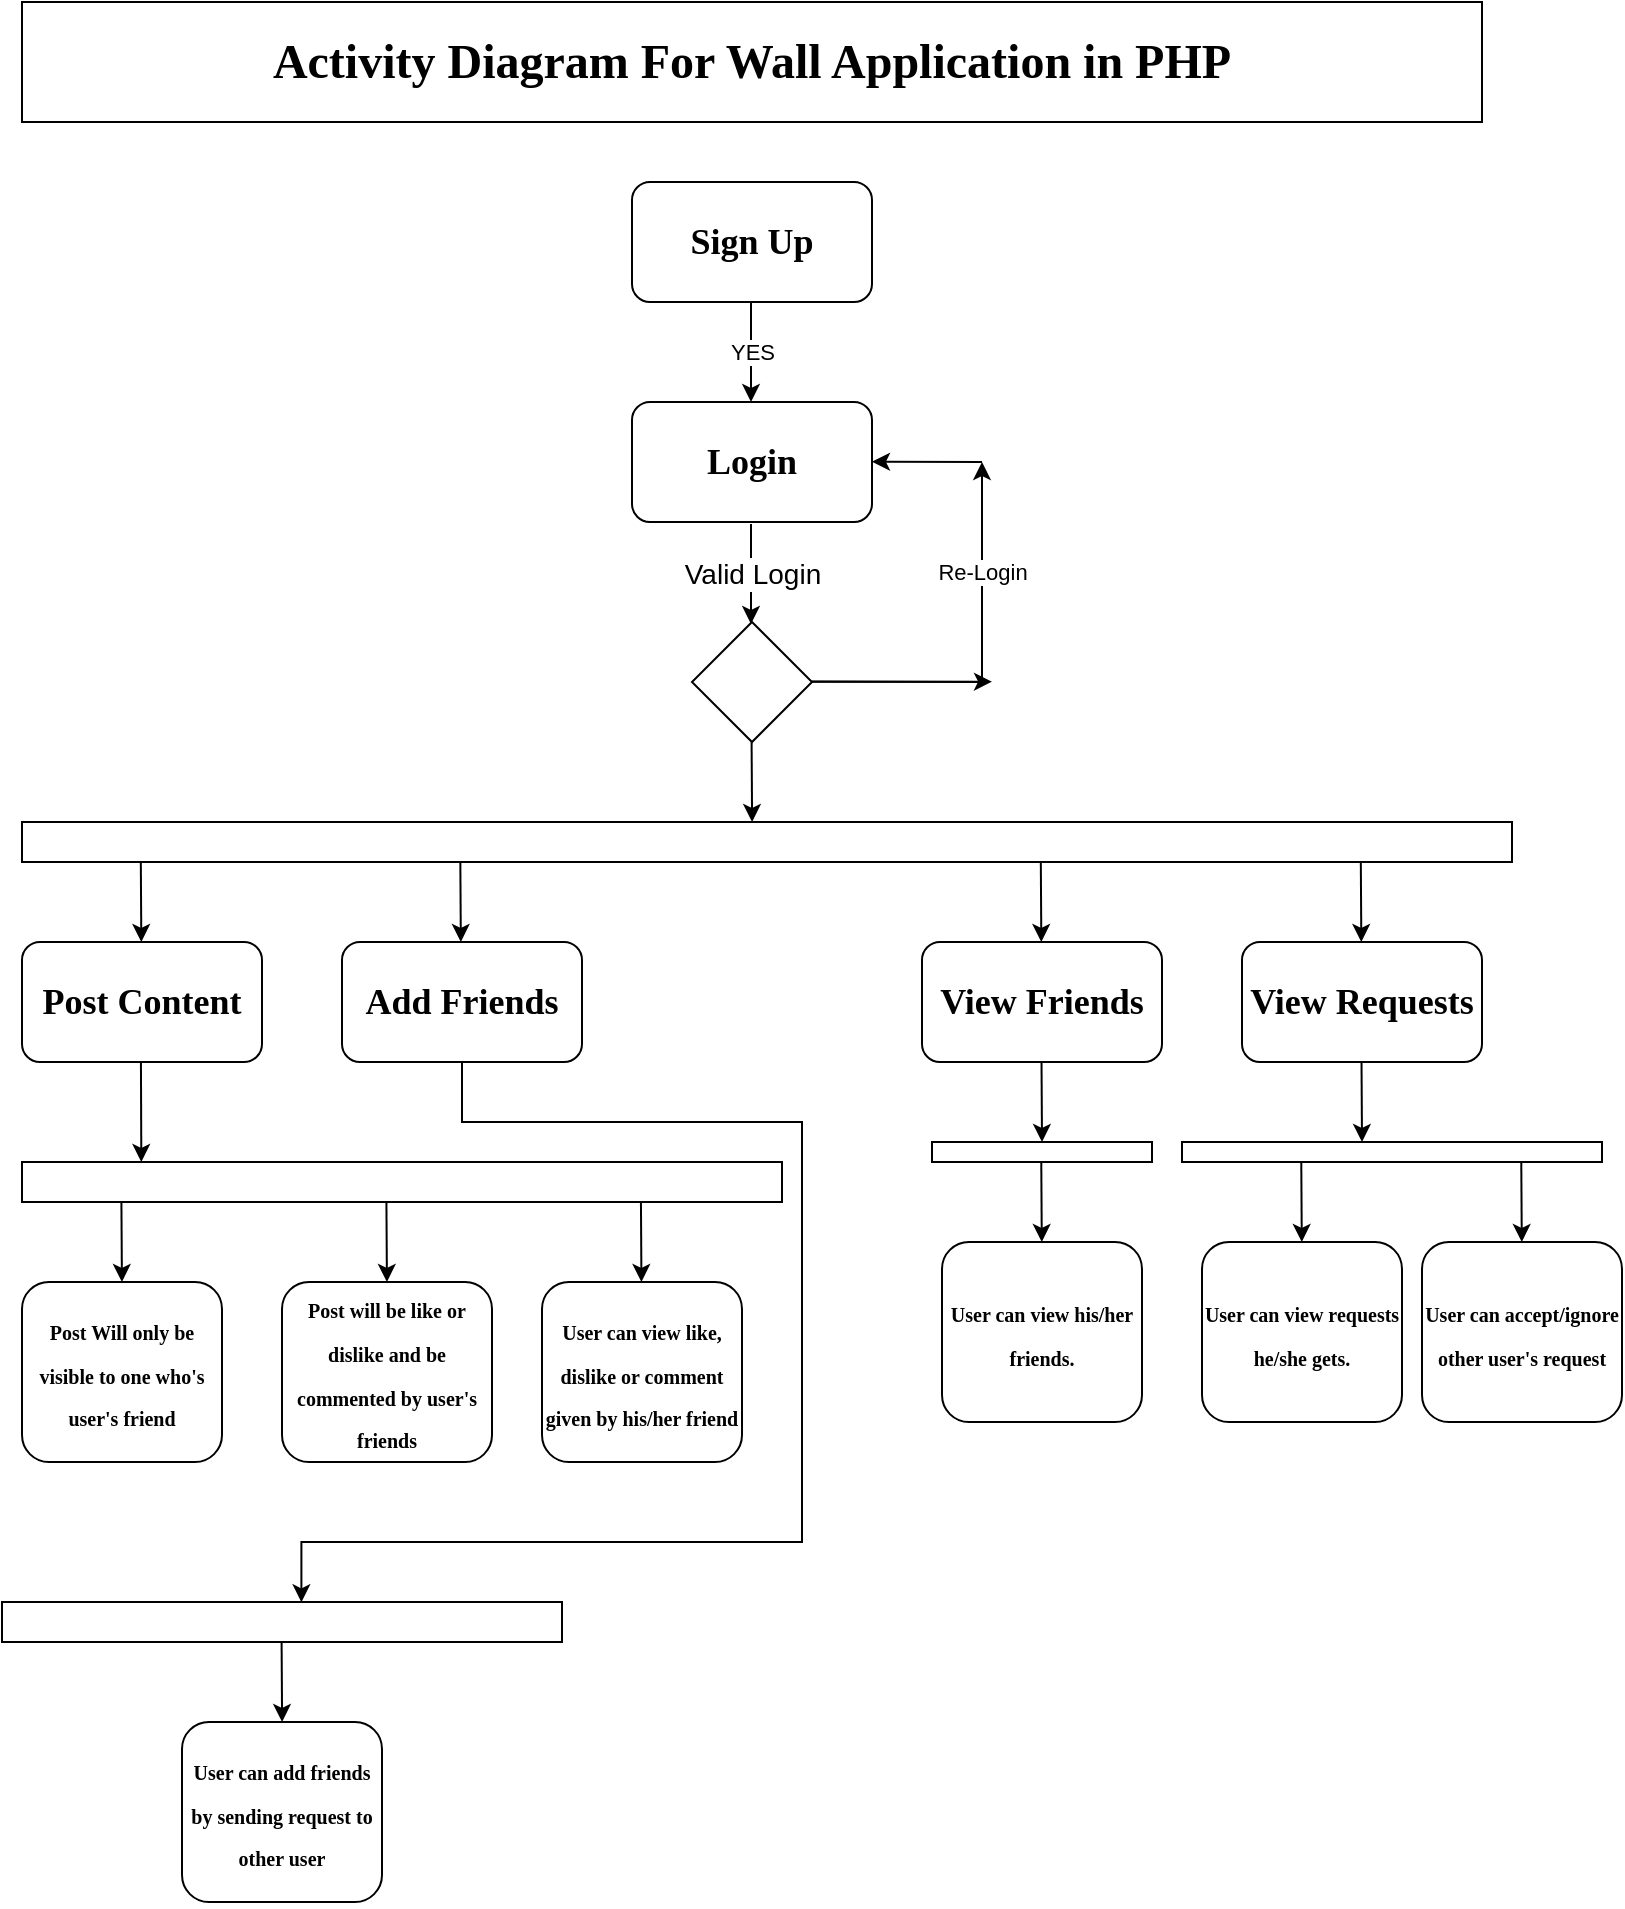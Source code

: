 <mxfile version="12.4.3" type="device" pages="1"><diagram id="sy_Wd-41YJiZ5HhlwS2E" name="Page-1"><mxGraphModel dx="823" dy="725" grid="1" gridSize="10" guides="1" tooltips="1" connect="1" arrows="1" fold="1" page="1" pageScale="1" pageWidth="850" pageHeight="1100" math="0" shadow="0"><root><mxCell id="0"/><mxCell id="1" parent="0"/><mxCell id="SsPJp1oByezXzvw3qJsw-1" value="&lt;h2&gt;&lt;font face=&quot;Verdana&quot;&gt;Sign Up&lt;/font&gt;&lt;/h2&gt;" style="rounded=1;whiteSpace=wrap;html=1;" vertex="1" parent="1"><mxGeometry x="335" y="100" width="120" height="60" as="geometry"/></mxCell><mxCell id="SsPJp1oByezXzvw3qJsw-2" value="&lt;h2&gt;&lt;font face=&quot;Verdana&quot; style=&quot;font-size: 24px&quot;&gt;Activity Diagram For Wall Application in PHP&lt;/font&gt;&lt;/h2&gt;" style="rounded=0;whiteSpace=wrap;html=1;" vertex="1" parent="1"><mxGeometry x="30" y="10" width="730" height="60" as="geometry"/></mxCell><mxCell id="SsPJp1oByezXzvw3qJsw-3" value="YES" style="endArrow=classic;html=1;" edge="1" parent="1"><mxGeometry width="50" height="50" relative="1" as="geometry"><mxPoint x="394.5" y="160" as="sourcePoint"/><mxPoint x="394.5" y="210" as="targetPoint"/></mxGeometry></mxCell><mxCell id="SsPJp1oByezXzvw3qJsw-7" value="&lt;h2&gt;&lt;font face=&quot;Verdana&quot;&gt;Login&lt;/font&gt;&lt;/h2&gt;" style="rounded=1;whiteSpace=wrap;html=1;" vertex="1" parent="1"><mxGeometry x="335" y="210" width="120" height="60" as="geometry"/></mxCell><mxCell id="SsPJp1oByezXzvw3qJsw-8" value="&lt;font style=&quot;font-size: 14px&quot;&gt;Valid Login&lt;/font&gt;" style="endArrow=classic;html=1;" edge="1" parent="1"><mxGeometry width="50" height="50" relative="1" as="geometry"><mxPoint x="394.5" y="271" as="sourcePoint"/><mxPoint x="394.5" y="321" as="targetPoint"/></mxGeometry></mxCell><mxCell id="SsPJp1oByezXzvw3qJsw-12" value="" style="rounded=0;whiteSpace=wrap;html=1;" vertex="1" parent="1"><mxGeometry x="30" y="420" width="745" height="20" as="geometry"/></mxCell><mxCell id="SsPJp1oByezXzvw3qJsw-13" value="" style="rhombus;whiteSpace=wrap;html=1;" vertex="1" parent="1"><mxGeometry x="365" y="320" width="60" height="60" as="geometry"/></mxCell><mxCell id="SsPJp1oByezXzvw3qJsw-14" value="" style="endArrow=none;html=1;" edge="1" parent="1"><mxGeometry width="50" height="50" relative="1" as="geometry"><mxPoint x="425" y="349.75" as="sourcePoint"/><mxPoint x="510" y="350" as="targetPoint"/></mxGeometry></mxCell><mxCell id="SsPJp1oByezXzvw3qJsw-19" value="" style="endArrow=classic;html=1;entryX=0.49;entryY=0;entryDx=0;entryDy=0;entryPerimeter=0;" edge="1" parent="1" target="SsPJp1oByezXzvw3qJsw-12"><mxGeometry width="50" height="50" relative="1" as="geometry"><mxPoint x="394.8" y="380" as="sourcePoint"/><mxPoint x="395" y="410" as="targetPoint"/></mxGeometry></mxCell><mxCell id="SsPJp1oByezXzvw3qJsw-23" value="" style="endArrow=classic;html=1;entryX=0.49;entryY=0;entryDx=0;entryDy=0;entryPerimeter=0;" edge="1" parent="1"><mxGeometry width="50" height="50" relative="1" as="geometry"><mxPoint x="699.41" y="440" as="sourcePoint"/><mxPoint x="699.66" y="480" as="targetPoint"/></mxGeometry></mxCell><mxCell id="SsPJp1oByezXzvw3qJsw-24" value="" style="endArrow=classic;html=1;entryX=0.49;entryY=0;entryDx=0;entryDy=0;entryPerimeter=0;" edge="1" parent="1"><mxGeometry width="50" height="50" relative="1" as="geometry"><mxPoint x="89.41" y="440" as="sourcePoint"/><mxPoint x="89.66" y="480" as="targetPoint"/></mxGeometry></mxCell><mxCell id="SsPJp1oByezXzvw3qJsw-25" value="" style="endArrow=classic;html=1;entryX=0.49;entryY=0;entryDx=0;entryDy=0;entryPerimeter=0;" edge="1" parent="1"><mxGeometry width="50" height="50" relative="1" as="geometry"><mxPoint x="539.41" y="440" as="sourcePoint"/><mxPoint x="539.66" y="480" as="targetPoint"/></mxGeometry></mxCell><mxCell id="SsPJp1oByezXzvw3qJsw-31" value="&lt;h2&gt;&lt;font face=&quot;Verdana&quot;&gt;View Requests&lt;/font&gt;&lt;/h2&gt;" style="rounded=1;whiteSpace=wrap;html=1;" vertex="1" parent="1"><mxGeometry x="640" y="480" width="120" height="60" as="geometry"/></mxCell><mxCell id="SsPJp1oByezXzvw3qJsw-32" value="&lt;h2&gt;&lt;font face=&quot;Verdana&quot;&gt;Post Content&lt;/font&gt;&lt;/h2&gt;" style="rounded=1;whiteSpace=wrap;html=1;" vertex="1" parent="1"><mxGeometry x="30" y="480" width="120" height="60" as="geometry"/></mxCell><mxCell id="SsPJp1oByezXzvw3qJsw-34" value="&lt;h2&gt;&lt;font face=&quot;Verdana&quot;&gt;View Friends&lt;/font&gt;&lt;/h2&gt;" style="rounded=1;whiteSpace=wrap;html=1;" vertex="1" parent="1"><mxGeometry x="480" y="480" width="120" height="60" as="geometry"/></mxCell><mxCell id="SsPJp1oByezXzvw3qJsw-35" value="" style="endArrow=classic;html=1;" edge="1" parent="1"><mxGeometry width="50" height="50" relative="1" as="geometry"><mxPoint x="425" y="349.83" as="sourcePoint"/><mxPoint x="515" y="349.83" as="targetPoint"/></mxGeometry></mxCell><mxCell id="SsPJp1oByezXzvw3qJsw-38" value="Re-Login" style="endArrow=classic;html=1;" edge="1" parent="1"><mxGeometry width="50" height="50" relative="1" as="geometry"><mxPoint x="510" y="350.0" as="sourcePoint"/><mxPoint x="510" y="240" as="targetPoint"/></mxGeometry></mxCell><mxCell id="SsPJp1oByezXzvw3qJsw-40" value="" style="endArrow=classic;html=1;" edge="1" parent="1"><mxGeometry width="50" height="50" relative="1" as="geometry"><mxPoint x="510" y="240" as="sourcePoint"/><mxPoint x="455" y="239.86" as="targetPoint"/></mxGeometry></mxCell><mxCell id="SsPJp1oByezXzvw3qJsw-41" value="" style="endArrow=classic;html=1;entryX=0.49;entryY=0;entryDx=0;entryDy=0;entryPerimeter=0;" edge="1" parent="1"><mxGeometry width="50" height="50" relative="1" as="geometry"><mxPoint x="249.17" y="440" as="sourcePoint"/><mxPoint x="249.42" y="480" as="targetPoint"/></mxGeometry></mxCell><mxCell id="SsPJp1oByezXzvw3qJsw-42" value="&lt;h2&gt;&lt;font face=&quot;Verdana&quot;&gt;Add Friends&lt;/font&gt;&lt;/h2&gt;" style="rounded=1;whiteSpace=wrap;html=1;" vertex="1" parent="1"><mxGeometry x="190" y="480" width="120" height="60" as="geometry"/></mxCell><mxCell id="SsPJp1oByezXzvw3qJsw-44" value="" style="endArrow=classic;html=1;entryX=0.49;entryY=0;entryDx=0;entryDy=0;entryPerimeter=0;" edge="1" parent="1"><mxGeometry width="50" height="50" relative="1" as="geometry"><mxPoint x="79.71" y="610" as="sourcePoint"/><mxPoint x="79.96" y="650" as="targetPoint"/></mxGeometry></mxCell><mxCell id="SsPJp1oByezXzvw3qJsw-45" value="&lt;h2&gt;&lt;font face=&quot;Verdana&quot; style=&quot;font-size: 10px&quot;&gt;Post Will only be visible to one who's user's friend&lt;/font&gt;&lt;/h2&gt;" style="rounded=1;whiteSpace=wrap;html=1;" vertex="1" parent="1"><mxGeometry x="30" y="650" width="100" height="90" as="geometry"/></mxCell><mxCell id="SsPJp1oByezXzvw3qJsw-46" value="" style="rounded=0;whiteSpace=wrap;html=1;" vertex="1" parent="1"><mxGeometry x="30" y="590" width="380" height="20" as="geometry"/></mxCell><mxCell id="SsPJp1oByezXzvw3qJsw-49" value="&lt;h2&gt;&lt;font face=&quot;Verdana&quot; style=&quot;font-size: 10px&quot;&gt;Post will be like or dislike and be commented by user's friends&lt;/font&gt;&lt;/h2&gt;" style="rounded=1;whiteSpace=wrap;html=1;" vertex="1" parent="1"><mxGeometry x="160" y="650" width="105" height="90" as="geometry"/></mxCell><mxCell id="SsPJp1oByezXzvw3qJsw-50" value="" style="endArrow=classic;html=1;entryX=0.49;entryY=0;entryDx=0;entryDy=0;entryPerimeter=0;" edge="1" parent="1"><mxGeometry width="50" height="50" relative="1" as="geometry"><mxPoint x="212.21" y="610" as="sourcePoint"/><mxPoint x="212.46" y="650" as="targetPoint"/></mxGeometry></mxCell><mxCell id="SsPJp1oByezXzvw3qJsw-52" value="&lt;h2&gt;&lt;font face=&quot;Verdana&quot; style=&quot;font-size: 10px&quot;&gt;User can view like, dislike or comment given by his/her friend&lt;/font&gt;&lt;/h2&gt;" style="rounded=1;whiteSpace=wrap;html=1;" vertex="1" parent="1"><mxGeometry x="290" y="650" width="100" height="90" as="geometry"/></mxCell><mxCell id="SsPJp1oByezXzvw3qJsw-53" value="" style="endArrow=classic;html=1;entryX=0.49;entryY=0;entryDx=0;entryDy=0;entryPerimeter=0;" edge="1" parent="1"><mxGeometry width="50" height="50" relative="1" as="geometry"><mxPoint x="339.47" y="610" as="sourcePoint"/><mxPoint x="339.72" y="650" as="targetPoint"/></mxGeometry></mxCell><mxCell id="SsPJp1oByezXzvw3qJsw-56" value="" style="endArrow=classic;html=1;entryX=0.157;entryY=0;entryDx=0;entryDy=0;entryPerimeter=0;" edge="1" parent="1" target="SsPJp1oByezXzvw3qJsw-46"><mxGeometry width="50" height="50" relative="1" as="geometry"><mxPoint x="89.47" y="540" as="sourcePoint"/><mxPoint x="89.72" y="580" as="targetPoint"/></mxGeometry></mxCell><mxCell id="SsPJp1oByezXzvw3qJsw-60" value="" style="rounded=0;whiteSpace=wrap;html=1;" vertex="1" parent="1"><mxGeometry x="20" y="810" width="280" height="20" as="geometry"/></mxCell><mxCell id="SsPJp1oByezXzvw3qJsw-61" style="edgeStyle=orthogonalEdgeStyle;rounded=0;orthogonalLoop=1;jettySize=auto;html=1;exitX=0.5;exitY=1;exitDx=0;exitDy=0;" edge="1" parent="1" source="SsPJp1oByezXzvw3qJsw-42"><mxGeometry relative="1" as="geometry"><mxPoint x="169.701" y="810.158" as="targetPoint"/><mxPoint x="209.701" y="540.017" as="sourcePoint"/><Array as="points"><mxPoint x="250" y="570"/><mxPoint x="420" y="570"/><mxPoint x="420" y="780"/><mxPoint x="170" y="780"/></Array></mxGeometry></mxCell><mxCell id="SsPJp1oByezXzvw3qJsw-62" value="&lt;h2&gt;&lt;font face=&quot;Verdana&quot; style=&quot;font-size: 10px&quot;&gt;User can add friends by sending request to other user&lt;/font&gt;&lt;/h2&gt;" style="rounded=1;whiteSpace=wrap;html=1;" vertex="1" parent="1"><mxGeometry x="110" y="870" width="100" height="90" as="geometry"/></mxCell><mxCell id="SsPJp1oByezXzvw3qJsw-64" value="&lt;h2&gt;&lt;font face=&quot;Verdana&quot; style=&quot;font-size: 10px&quot;&gt;User can accept/ignore other user's request&lt;/font&gt;&lt;/h2&gt;" style="rounded=1;whiteSpace=wrap;html=1;" vertex="1" parent="1"><mxGeometry x="730" y="630" width="100" height="90" as="geometry"/></mxCell><mxCell id="SsPJp1oByezXzvw3qJsw-65" value="" style="endArrow=classic;html=1;entryX=0.49;entryY=0;entryDx=0;entryDy=0;entryPerimeter=0;" edge="1" parent="1"><mxGeometry width="50" height="50" relative="1" as="geometry"><mxPoint x="159.8" y="830" as="sourcePoint"/><mxPoint x="160.05" y="870" as="targetPoint"/></mxGeometry></mxCell><mxCell id="SsPJp1oByezXzvw3qJsw-68" value="&lt;h2&gt;&lt;font face=&quot;Verdana&quot; style=&quot;font-size: 10px&quot;&gt;User can view requests he/she gets.&lt;/font&gt;&lt;/h2&gt;" style="rounded=1;whiteSpace=wrap;html=1;" vertex="1" parent="1"><mxGeometry x="620" y="630" width="100" height="90" as="geometry"/></mxCell><mxCell id="SsPJp1oByezXzvw3qJsw-70" value="&lt;h2&gt;&lt;font face=&quot;Verdana&quot; style=&quot;font-size: 10px&quot;&gt;User can view his/her friends.&lt;/font&gt;&lt;/h2&gt;" style="rounded=1;whiteSpace=wrap;html=1;" vertex="1" parent="1"><mxGeometry x="490" y="630" width="100" height="90" as="geometry"/></mxCell><mxCell id="SsPJp1oByezXzvw3qJsw-71" value="" style="rounded=0;whiteSpace=wrap;html=1;" vertex="1" parent="1"><mxGeometry x="610" y="580" width="210" height="10" as="geometry"/></mxCell><mxCell id="SsPJp1oByezXzvw3qJsw-72" value="" style="endArrow=classic;html=1;entryX=0.49;entryY=0;entryDx=0;entryDy=0;entryPerimeter=0;" edge="1" parent="1"><mxGeometry width="50" height="50" relative="1" as="geometry"><mxPoint x="669.64" y="590" as="sourcePoint"/><mxPoint x="669.89" y="630" as="targetPoint"/></mxGeometry></mxCell><mxCell id="SsPJp1oByezXzvw3qJsw-73" value="" style="endArrow=classic;html=1;entryX=0.49;entryY=0;entryDx=0;entryDy=0;entryPerimeter=0;" edge="1" parent="1"><mxGeometry width="50" height="50" relative="1" as="geometry"><mxPoint x="779.64" y="590" as="sourcePoint"/><mxPoint x="779.89" y="630" as="targetPoint"/></mxGeometry></mxCell><mxCell id="SsPJp1oByezXzvw3qJsw-74" value="" style="endArrow=classic;html=1;entryX=0.49;entryY=0;entryDx=0;entryDy=0;entryPerimeter=0;" edge="1" parent="1"><mxGeometry width="50" height="50" relative="1" as="geometry"><mxPoint x="539.64" y="590" as="sourcePoint"/><mxPoint x="539.89" y="630" as="targetPoint"/></mxGeometry></mxCell><mxCell id="SsPJp1oByezXzvw3qJsw-75" value="" style="rounded=0;whiteSpace=wrap;html=1;" vertex="1" parent="1"><mxGeometry x="485" y="580" width="110" height="10" as="geometry"/></mxCell><mxCell id="SsPJp1oByezXzvw3qJsw-84" value="" style="endArrow=classic;html=1;entryX=0.49;entryY=0;entryDx=0;entryDy=0;entryPerimeter=0;" edge="1" parent="1"><mxGeometry width="50" height="50" relative="1" as="geometry"><mxPoint x="539.76" y="540" as="sourcePoint"/><mxPoint x="540.01" y="580" as="targetPoint"/></mxGeometry></mxCell><mxCell id="SsPJp1oByezXzvw3qJsw-85" value="" style="endArrow=classic;html=1;entryX=0.49;entryY=0;entryDx=0;entryDy=0;entryPerimeter=0;" edge="1" parent="1"><mxGeometry width="50" height="50" relative="1" as="geometry"><mxPoint x="699.76" y="540" as="sourcePoint"/><mxPoint x="700.01" y="580" as="targetPoint"/></mxGeometry></mxCell></root></mxGraphModel></diagram></mxfile>